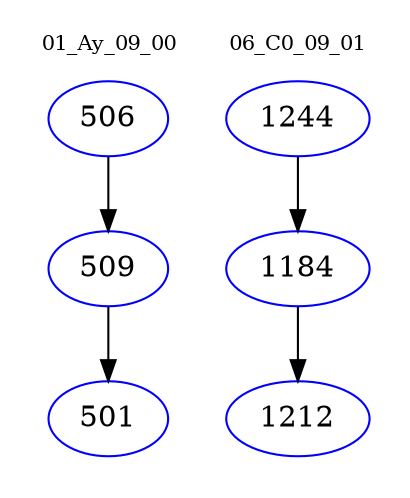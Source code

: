 digraph{
subgraph cluster_0 {
color = white
label = "01_Ay_09_00";
fontsize=10;
T0_506 [label="506", color="blue"]
T0_506 -> T0_509 [color="black"]
T0_509 [label="509", color="blue"]
T0_509 -> T0_501 [color="black"]
T0_501 [label="501", color="blue"]
}
subgraph cluster_1 {
color = white
label = "06_C0_09_01";
fontsize=10;
T1_1244 [label="1244", color="blue"]
T1_1244 -> T1_1184 [color="black"]
T1_1184 [label="1184", color="blue"]
T1_1184 -> T1_1212 [color="black"]
T1_1212 [label="1212", color="blue"]
}
}
